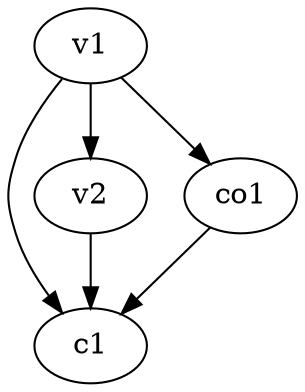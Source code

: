 strict digraph  {
c1;
v1;
v2;
co1;
v1 -> c1  [weight=1];
v1 -> co1  [weight=1];
v1 -> v2  [weight=1];
v2 -> c1  [weight=1];
co1 -> c1  [weight=1];
}
